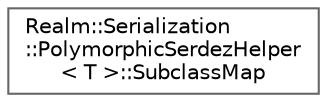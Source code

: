 digraph "Graphical Class Hierarchy"
{
 // LATEX_PDF_SIZE
  bgcolor="transparent";
  edge [fontname=Helvetica,fontsize=10,labelfontname=Helvetica,labelfontsize=10];
  node [fontname=Helvetica,fontsize=10,shape=box,height=0.2,width=0.4];
  rankdir="LR";
  Node0 [id="Node000000",label="Realm::Serialization\l::PolymorphicSerdezHelper\l\< T \>::SubclassMap",height=0.2,width=0.4,color="grey40", fillcolor="white", style="filled",URL="$structRealm_1_1Serialization_1_1PolymorphicSerdezHelper_1_1SubclassMap.html",tooltip=" "];
}
